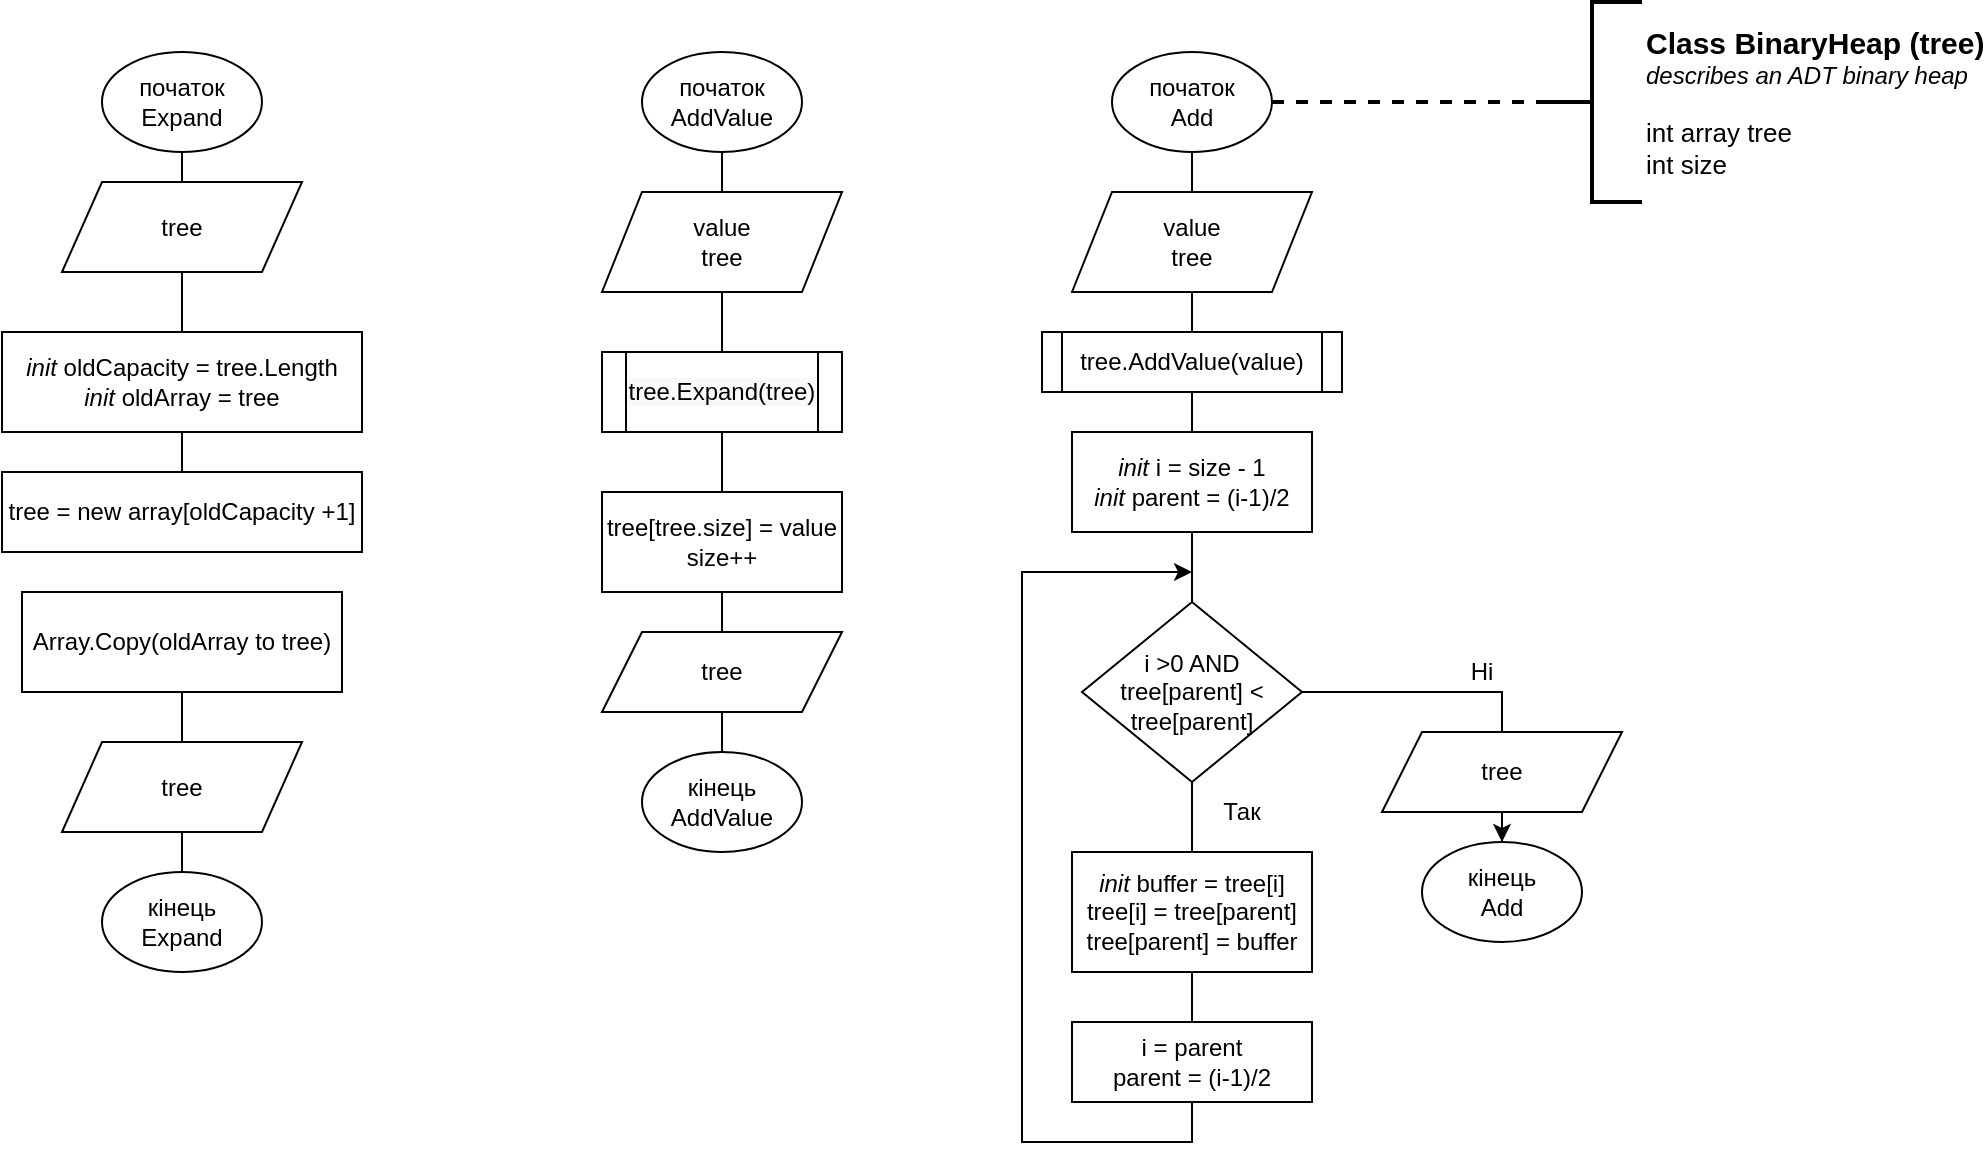 <mxfile version="14.6.10" type="google" pages="4"><diagram id="XVllFkp0SA7vPWTnbXvZ" name="Add"><mxGraphModel dx="2012" dy="635" grid="1" gridSize="10" guides="1" tooltips="1" connect="1" arrows="1" fold="1" page="1" pageScale="1" pageWidth="827" pageHeight="1169" math="0" shadow="0"><root><mxCell id="0"/><mxCell id="1" parent="0"/><mxCell id="a5CzFJ3eh84BS8xMGeKN-3" value="" style="edgeStyle=orthogonalEdgeStyle;rounded=0;orthogonalLoop=1;jettySize=auto;html=1;endArrow=none;endFill=0;" edge="1" parent="1" source="a5CzFJ3eh84BS8xMGeKN-1" target="a5CzFJ3eh84BS8xMGeKN-2"><mxGeometry relative="1" as="geometry"/></mxCell><mxCell id="a5CzFJ3eh84BS8xMGeKN-1" value="початок&lt;br&gt;AddValue" style="ellipse;whiteSpace=wrap;html=1;" vertex="1" parent="1"><mxGeometry x="140" y="190" width="80" height="50" as="geometry"/></mxCell><mxCell id="a5CzFJ3eh84BS8xMGeKN-2" value="value&lt;br&gt;tree" style="shape=parallelogram;perimeter=parallelogramPerimeter;whiteSpace=wrap;html=1;fixedSize=1;" vertex="1" parent="1"><mxGeometry x="120" y="260" width="120" height="50" as="geometry"/></mxCell><mxCell id="a5CzFJ3eh84BS8xMGeKN-7" value="" style="edgeStyle=orthogonalEdgeStyle;rounded=0;orthogonalLoop=1;jettySize=auto;html=1;endArrow=none;endFill=0;" edge="1" parent="1" source="a5CzFJ3eh84BS8xMGeKN-6" target="a5CzFJ3eh84BS8xMGeKN-2"><mxGeometry relative="1" as="geometry"/></mxCell><mxCell id="a5CzFJ3eh84BS8xMGeKN-6" value="&lt;span style=&quot;color: rgb(0 , 0 , 0) ; font-family: &amp;#34;helvetica&amp;#34; ; font-size: 12px ; font-style: normal ; font-weight: 400 ; letter-spacing: normal ; text-align: center ; text-indent: 0px ; text-transform: none ; word-spacing: 0px ; background-color: rgb(248 , 249 , 250) ; display: inline ; float: none&quot;&gt;tree.Expand(tree)&lt;/span&gt;" style="shape=process;whiteSpace=wrap;html=1;backgroundOutline=1;" vertex="1" parent="1"><mxGeometry x="120" y="340" width="120" height="40" as="geometry"/></mxCell><mxCell id="a5CzFJ3eh84BS8xMGeKN-9" value="" style="edgeStyle=orthogonalEdgeStyle;rounded=0;orthogonalLoop=1;jettySize=auto;html=1;endArrow=none;endFill=0;" edge="1" parent="1" source="a5CzFJ3eh84BS8xMGeKN-8" target="a5CzFJ3eh84BS8xMGeKN-6"><mxGeometry relative="1" as="geometry"/></mxCell><mxCell id="a5CzFJ3eh84BS8xMGeKN-11" value="" style="edgeStyle=orthogonalEdgeStyle;rounded=0;orthogonalLoop=1;jettySize=auto;html=1;endArrow=none;endFill=0;" edge="1" parent="1" source="a5CzFJ3eh84BS8xMGeKN-8" target="a5CzFJ3eh84BS8xMGeKN-10"><mxGeometry relative="1" as="geometry"/></mxCell><mxCell id="a5CzFJ3eh84BS8xMGeKN-8" value="tree[tree.size] = value&lt;br&gt;size++" style="rounded=0;whiteSpace=wrap;html=1;" vertex="1" parent="1"><mxGeometry x="120" y="410" width="120" height="50" as="geometry"/></mxCell><mxCell id="a5CzFJ3eh84BS8xMGeKN-10" value="tree" style="shape=parallelogram;perimeter=parallelogramPerimeter;whiteSpace=wrap;html=1;fixedSize=1;" vertex="1" parent="1"><mxGeometry x="120" y="480" width="120" height="40" as="geometry"/></mxCell><mxCell id="a5CzFJ3eh84BS8xMGeKN-13" value="" style="edgeStyle=orthogonalEdgeStyle;rounded=0;orthogonalLoop=1;jettySize=auto;html=1;endArrow=none;endFill=0;" edge="1" parent="1" source="a5CzFJ3eh84BS8xMGeKN-12" target="a5CzFJ3eh84BS8xMGeKN-10"><mxGeometry relative="1" as="geometry"/></mxCell><mxCell id="a5CzFJ3eh84BS8xMGeKN-12" value="кінець&lt;br&gt;AddValue" style="ellipse;whiteSpace=wrap;html=1;" vertex="1" parent="1"><mxGeometry x="140" y="540" width="80" height="50" as="geometry"/></mxCell><mxCell id="a5CzFJ3eh84BS8xMGeKN-18" value="" style="edgeStyle=orthogonalEdgeStyle;rounded=0;orthogonalLoop=1;jettySize=auto;html=1;endArrow=none;endFill=0;" edge="1" parent="1" source="a5CzFJ3eh84BS8xMGeKN-14" target="a5CzFJ3eh84BS8xMGeKN-16"><mxGeometry relative="1" as="geometry"/></mxCell><mxCell id="a5CzFJ3eh84BS8xMGeKN-14" value="початок&lt;br&gt;Add" style="ellipse;whiteSpace=wrap;html=1;" vertex="1" parent="1"><mxGeometry x="375" y="190" width="80" height="50" as="geometry"/></mxCell><mxCell id="a5CzFJ3eh84BS8xMGeKN-15" value="value&lt;br&gt;tree" style="shape=parallelogram;perimeter=parallelogramPerimeter;whiteSpace=wrap;html=1;fixedSize=1;" vertex="1" parent="1"><mxGeometry x="355" y="260" width="120" height="50" as="geometry"/></mxCell><mxCell id="a5CzFJ3eh84BS8xMGeKN-17" value="" style="edgeStyle=orthogonalEdgeStyle;rounded=0;orthogonalLoop=1;jettySize=auto;html=1;endArrow=none;endFill=0;" edge="1" parent="1" source="a5CzFJ3eh84BS8xMGeKN-16" target="a5CzFJ3eh84BS8xMGeKN-15"><mxGeometry relative="1" as="geometry"/></mxCell><mxCell id="a5CzFJ3eh84BS8xMGeKN-31" value="" style="edgeStyle=orthogonalEdgeStyle;rounded=0;orthogonalLoop=1;jettySize=auto;html=1;endArrow=none;endFill=0;" edge="1" parent="1" source="a5CzFJ3eh84BS8xMGeKN-16" target="a5CzFJ3eh84BS8xMGeKN-19"><mxGeometry relative="1" as="geometry"/></mxCell><mxCell id="a5CzFJ3eh84BS8xMGeKN-16" value="tree.AddValue(value)" style="shape=process;whiteSpace=wrap;html=1;backgroundOutline=1;size=0.067;" vertex="1" parent="1"><mxGeometry x="340" y="330" width="150" height="30" as="geometry"/></mxCell><mxCell id="a5CzFJ3eh84BS8xMGeKN-19" value="&lt;i&gt;init &lt;/i&gt;i = size - 1&lt;br&gt;&lt;i&gt;init &lt;/i&gt;parent = (i-1)/2" style="rounded=0;whiteSpace=wrap;html=1;" vertex="1" parent="1"><mxGeometry x="355" y="380" width="120" height="50" as="geometry"/></mxCell><mxCell id="a5CzFJ3eh84BS8xMGeKN-24" value="" style="edgeStyle=orthogonalEdgeStyle;rounded=0;orthogonalLoop=1;jettySize=auto;html=1;endArrow=none;endFill=0;" edge="1" parent="1" source="a5CzFJ3eh84BS8xMGeKN-20" target="a5CzFJ3eh84BS8xMGeKN-21"><mxGeometry relative="1" as="geometry"/></mxCell><mxCell id="a5CzFJ3eh84BS8xMGeKN-28" style="edgeStyle=orthogonalEdgeStyle;rounded=0;orthogonalLoop=1;jettySize=auto;html=1;entryX=0.5;entryY=0;entryDx=0;entryDy=0;endArrow=none;endFill=0;" edge="1" parent="1" source="a5CzFJ3eh84BS8xMGeKN-20"><mxGeometry relative="1" as="geometry"><mxPoint x="570" y="540" as="targetPoint"/><Array as="points"><mxPoint x="570" y="510"/></Array></mxGeometry></mxCell><mxCell id="a5CzFJ3eh84BS8xMGeKN-30" value="" style="edgeStyle=orthogonalEdgeStyle;rounded=0;orthogonalLoop=1;jettySize=auto;html=1;endArrow=none;endFill=0;" edge="1" parent="1" source="a5CzFJ3eh84BS8xMGeKN-20" target="a5CzFJ3eh84BS8xMGeKN-19"><mxGeometry relative="1" as="geometry"/></mxCell><mxCell id="a5CzFJ3eh84BS8xMGeKN-20" value="i &amp;gt;0 AND&lt;br&gt;tree[parent] &amp;lt; tree[parent]" style="rhombus;whiteSpace=wrap;html=1;" vertex="1" parent="1"><mxGeometry x="360" y="465" width="110" height="90" as="geometry"/></mxCell><mxCell id="a5CzFJ3eh84BS8xMGeKN-23" value="" style="edgeStyle=orthogonalEdgeStyle;rounded=0;orthogonalLoop=1;jettySize=auto;html=1;endArrow=none;endFill=0;" edge="1" parent="1" source="a5CzFJ3eh84BS8xMGeKN-21" target="a5CzFJ3eh84BS8xMGeKN-22"><mxGeometry relative="1" as="geometry"/></mxCell><mxCell id="a5CzFJ3eh84BS8xMGeKN-21" value="init &lt;span style=&quot;font-style: normal&quot;&gt;buffer = tree[i]&lt;br&gt;tree[i] = tree[parent]&lt;br&gt;tree[parent] = buffer&lt;br&gt;&lt;/span&gt;" style="rounded=0;whiteSpace=wrap;html=1;fontStyle=2" vertex="1" parent="1"><mxGeometry x="355" y="590" width="120" height="60" as="geometry"/></mxCell><mxCell id="a5CzFJ3eh84BS8xMGeKN-29" style="edgeStyle=orthogonalEdgeStyle;rounded=0;orthogonalLoop=1;jettySize=auto;html=1;endArrow=classic;endFill=1;exitX=0.5;exitY=1;exitDx=0;exitDy=0;" edge="1" parent="1" source="a5CzFJ3eh84BS8xMGeKN-22"><mxGeometry relative="1" as="geometry"><mxPoint x="415" y="450" as="targetPoint"/><Array as="points"><mxPoint x="415" y="735"/><mxPoint x="330" y="735"/><mxPoint x="330" y="450"/></Array></mxGeometry></mxCell><mxCell id="a5CzFJ3eh84BS8xMGeKN-22" value="i = parent&lt;br&gt;parent = (i-1)/2" style="rounded=0;whiteSpace=wrap;html=1;" vertex="1" parent="1"><mxGeometry x="355" y="675" width="120" height="40" as="geometry"/></mxCell><mxCell id="a5CzFJ3eh84BS8xMGeKN-25" value="Так" style="text;html=1;strokeColor=none;fillColor=none;align=center;verticalAlign=middle;whiteSpace=wrap;rounded=0;" vertex="1" parent="1"><mxGeometry x="420" y="560" width="40" height="20" as="geometry"/></mxCell><mxCell id="a5CzFJ3eh84BS8xMGeKN-26" value="Ні" style="text;html=1;strokeColor=none;fillColor=none;align=center;verticalAlign=middle;whiteSpace=wrap;rounded=0;" vertex="1" parent="1"><mxGeometry x="540" y="490" width="40" height="20" as="geometry"/></mxCell><mxCell id="a5CzFJ3eh84BS8xMGeKN-33" value="" style="edgeStyle=orthogonalEdgeStyle;rounded=0;orthogonalLoop=1;jettySize=auto;html=1;endArrow=classic;endFill=1;" edge="1" parent="1" source="a5CzFJ3eh84BS8xMGeKN-27" target="a5CzFJ3eh84BS8xMGeKN-32"><mxGeometry relative="1" as="geometry"/></mxCell><mxCell id="a5CzFJ3eh84BS8xMGeKN-27" value="tree" style="shape=parallelogram;perimeter=parallelogramPerimeter;whiteSpace=wrap;html=1;fixedSize=1;" vertex="1" parent="1"><mxGeometry x="510" y="530" width="120" height="40" as="geometry"/></mxCell><mxCell id="a5CzFJ3eh84BS8xMGeKN-32" value="кінець&lt;br&gt;Add" style="ellipse;whiteSpace=wrap;html=1;" vertex="1" parent="1"><mxGeometry x="530" y="585" width="80" height="50" as="geometry"/></mxCell><mxCell id="a5CzFJ3eh84BS8xMGeKN-34" value="початок&lt;br&gt;Expand" style="ellipse;whiteSpace=wrap;html=1;" vertex="1" parent="1"><mxGeometry x="-130" y="190" width="80" height="50" as="geometry"/></mxCell><mxCell id="a5CzFJ3eh84BS8xMGeKN-45" value="" style="edgeStyle=orthogonalEdgeStyle;rounded=0;orthogonalLoop=1;jettySize=auto;html=1;endArrow=none;endFill=0;" edge="1" parent="1" source="a5CzFJ3eh84BS8xMGeKN-35"><mxGeometry relative="1" as="geometry"><mxPoint x="-90" y="240" as="targetPoint"/><Array as="points"><mxPoint x="-90" y="255"/><mxPoint x="-90" y="255"/></Array></mxGeometry></mxCell><mxCell id="a5CzFJ3eh84BS8xMGeKN-35" value="tree" style="shape=parallelogram;perimeter=parallelogramPerimeter;whiteSpace=wrap;html=1;fixedSize=1;" vertex="1" parent="1"><mxGeometry x="-150" y="255" width="120" height="45" as="geometry"/></mxCell><mxCell id="a5CzFJ3eh84BS8xMGeKN-37" value="" style="edgeStyle=orthogonalEdgeStyle;rounded=0;orthogonalLoop=1;jettySize=auto;html=1;endArrow=none;endFill=0;" edge="1" parent="1" source="a5CzFJ3eh84BS8xMGeKN-36" target="a5CzFJ3eh84BS8xMGeKN-35"><mxGeometry relative="1" as="geometry"/></mxCell><mxCell id="a5CzFJ3eh84BS8xMGeKN-36" value="init &lt;span style=&quot;font-style: normal&quot;&gt;oldCapacity = tree.Length&lt;/span&gt;&lt;br&gt;init &lt;span style=&quot;font-style: normal&quot;&gt;oldArray = tree&lt;/span&gt;" style="rounded=0;whiteSpace=wrap;html=1;fontStyle=2" vertex="1" parent="1"><mxGeometry x="-180" y="330" width="180" height="50" as="geometry"/></mxCell><mxCell id="a5CzFJ3eh84BS8xMGeKN-39" value="" style="edgeStyle=orthogonalEdgeStyle;rounded=0;orthogonalLoop=1;jettySize=auto;html=1;endArrow=none;endFill=0;" edge="1" parent="1" source="a5CzFJ3eh84BS8xMGeKN-38" target="a5CzFJ3eh84BS8xMGeKN-36"><mxGeometry relative="1" as="geometry"/></mxCell><mxCell id="a5CzFJ3eh84BS8xMGeKN-38" value="tree = new array[oldCapacity +1]" style="rounded=0;whiteSpace=wrap;html=1;" vertex="1" parent="1"><mxGeometry x="-180" y="400" width="180" height="40" as="geometry"/></mxCell><mxCell id="a5CzFJ3eh84BS8xMGeKN-40" value="Array.Copy(oldArray to tree)" style="rounded=0;whiteSpace=wrap;html=1;" vertex="1" parent="1"><mxGeometry x="-170" y="460" width="160" height="50" as="geometry"/></mxCell><mxCell id="a5CzFJ3eh84BS8xMGeKN-42" value="" style="edgeStyle=orthogonalEdgeStyle;rounded=0;orthogonalLoop=1;jettySize=auto;html=1;endArrow=none;endFill=0;" edge="1" parent="1" source="a5CzFJ3eh84BS8xMGeKN-41" target="a5CzFJ3eh84BS8xMGeKN-40"><mxGeometry relative="1" as="geometry"/></mxCell><mxCell id="a5CzFJ3eh84BS8xMGeKN-41" value="tree" style="shape=parallelogram;perimeter=parallelogramPerimeter;whiteSpace=wrap;html=1;fixedSize=1;" vertex="1" parent="1"><mxGeometry x="-150" y="535" width="120" height="45" as="geometry"/></mxCell><mxCell id="a5CzFJ3eh84BS8xMGeKN-44" value="" style="edgeStyle=orthogonalEdgeStyle;rounded=0;orthogonalLoop=1;jettySize=auto;html=1;endArrow=none;endFill=0;" edge="1" parent="1" source="a5CzFJ3eh84BS8xMGeKN-43" target="a5CzFJ3eh84BS8xMGeKN-41"><mxGeometry relative="1" as="geometry"/></mxCell><mxCell id="a5CzFJ3eh84BS8xMGeKN-43" value="кінець&lt;br&gt;Expand" style="ellipse;whiteSpace=wrap;html=1;" vertex="1" parent="1"><mxGeometry x="-130" y="600" width="80" height="50" as="geometry"/></mxCell><mxCell id="gFMzw21PqxbiWUCU50cr-2" value="&lt;font style=&quot;font-size: 15px&quot;&gt;&lt;b&gt;Class BinaryHeap (tree)&lt;/b&gt;&lt;/font&gt;&lt;br&gt;&lt;i&gt;describes an ADT binary heap&lt;/i&gt;&lt;br&gt;&lt;br&gt;&lt;font style=&quot;font-size: 13px&quot;&gt;int array tree&lt;br&gt;int size&lt;/font&gt;" style="strokeWidth=2;html=1;shape=mxgraph.flowchart.annotation_2;align=left;labelPosition=right;pointerEvents=1;" vertex="1" parent="1"><mxGeometry x="590" y="165" width="50" height="100" as="geometry"/></mxCell><mxCell id="gFMzw21PqxbiWUCU50cr-4" value="" style="line;strokeWidth=2;html=1;dashed=1;" vertex="1" parent="1"><mxGeometry x="455" y="210" width="160" height="10" as="geometry"/></mxCell></root></mxGraphModel></diagram><diagram id="WkeDIJgZF9mCQkSNfoaB" name="BuildTree"><mxGraphModel dx="981" dy="526" grid="1" gridSize="10" guides="1" tooltips="1" connect="1" arrows="1" fold="1" page="1" pageScale="1" pageWidth="827" pageHeight="1169" math="0" shadow="0"><root><mxCell id="SK2AETRoUTipH1kO2xMY-0"/><mxCell id="SK2AETRoUTipH1kO2xMY-1" parent="SK2AETRoUTipH1kO2xMY-0"/><mxCell id="SK2AETRoUTipH1kO2xMY-2" value="початок&lt;br&gt;BuildTree" style="ellipse;whiteSpace=wrap;html=1;" vertex="1" parent="SK2AETRoUTipH1kO2xMY-1"><mxGeometry x="260" y="230" width="80" height="50" as="geometry"/></mxCell><mxCell id="SK2AETRoUTipH1kO2xMY-4" value="" style="edgeStyle=orthogonalEdgeStyle;rounded=0;orthogonalLoop=1;jettySize=auto;html=1;endArrow=none;endFill=0;" edge="1" parent="SK2AETRoUTipH1kO2xMY-1" source="SK2AETRoUTipH1kO2xMY-3" target="SK2AETRoUTipH1kO2xMY-2"><mxGeometry relative="1" as="geometry"/></mxCell><mxCell id="SK2AETRoUTipH1kO2xMY-7" value="" style="edgeStyle=orthogonalEdgeStyle;rounded=0;orthogonalLoop=1;jettySize=auto;html=1;endArrow=none;endFill=0;" edge="1" parent="SK2AETRoUTipH1kO2xMY-1" source="SK2AETRoUTipH1kO2xMY-3" target="SK2AETRoUTipH1kO2xMY-5"><mxGeometry relative="1" as="geometry"/></mxCell><mxCell id="SK2AETRoUTipH1kO2xMY-3" value="array" style="shape=parallelogram;perimeter=parallelogramPerimeter;whiteSpace=wrap;html=1;fixedSize=1;" vertex="1" parent="SK2AETRoUTipH1kO2xMY-1"><mxGeometry x="240" y="320" width="120" height="50" as="geometry"/></mxCell><mxCell id="SK2AETRoUTipH1kO2xMY-11" value="" style="edgeStyle=orthogonalEdgeStyle;rounded=0;orthogonalLoop=1;jettySize=auto;html=1;endArrow=none;endFill=0;" edge="1" parent="SK2AETRoUTipH1kO2xMY-1" source="SK2AETRoUTipH1kO2xMY-5" target="SK2AETRoUTipH1kO2xMY-6"><mxGeometry relative="1" as="geometry"/></mxCell><mxCell id="SK2AETRoUTipH1kO2xMY-13" style="edgeStyle=orthogonalEdgeStyle;rounded=0;orthogonalLoop=1;jettySize=auto;html=1;endArrow=none;endFill=0;" edge="1" parent="SK2AETRoUTipH1kO2xMY-1" source="SK2AETRoUTipH1kO2xMY-5" target="SK2AETRoUTipH1kO2xMY-8"><mxGeometry relative="1" as="geometry"/></mxCell><mxCell id="SK2AETRoUTipH1kO2xMY-5" value="i = 0; i &amp;lt; arr.Length; i++" style="shape=hexagon;perimeter=hexagonPerimeter2;whiteSpace=wrap;html=1;fixedSize=1;" vertex="1" parent="SK2AETRoUTipH1kO2xMY-1"><mxGeometry x="215" y="400" width="170" height="50" as="geometry"/></mxCell><mxCell id="SK2AETRoUTipH1kO2xMY-12" style="edgeStyle=orthogonalEdgeStyle;rounded=0;orthogonalLoop=1;jettySize=auto;html=1;entryX=0;entryY=0.5;entryDx=0;entryDy=0;endArrow=classic;endFill=1;" edge="1" parent="SK2AETRoUTipH1kO2xMY-1" source="SK2AETRoUTipH1kO2xMY-6" target="SK2AETRoUTipH1kO2xMY-5"><mxGeometry relative="1" as="geometry"><Array as="points"><mxPoint x="300" y="550"/><mxPoint x="195" y="550"/><mxPoint x="195" y="425"/></Array></mxGeometry></mxCell><mxCell id="SK2AETRoUTipH1kO2xMY-6" value="tree.Add(array[i])" style="shape=process;whiteSpace=wrap;html=1;backgroundOutline=1;" vertex="1" parent="SK2AETRoUTipH1kO2xMY-1"><mxGeometry x="235" y="490" width="130" height="40" as="geometry"/></mxCell><mxCell id="SK2AETRoUTipH1kO2xMY-8" value="tree" style="shape=parallelogram;perimeter=parallelogramPerimeter;whiteSpace=wrap;html=1;fixedSize=1;" vertex="1" parent="SK2AETRoUTipH1kO2xMY-1"><mxGeometry x="440" y="470" width="120" height="50" as="geometry"/></mxCell><mxCell id="SK2AETRoUTipH1kO2xMY-10" value="" style="edgeStyle=orthogonalEdgeStyle;rounded=0;orthogonalLoop=1;jettySize=auto;html=1;endArrow=none;endFill=0;" edge="1" parent="SK2AETRoUTipH1kO2xMY-1" source="SK2AETRoUTipH1kO2xMY-9" target="SK2AETRoUTipH1kO2xMY-8"><mxGeometry relative="1" as="geometry"/></mxCell><mxCell id="SK2AETRoUTipH1kO2xMY-9" value="кінець&lt;br&gt;BuildTree" style="ellipse;whiteSpace=wrap;html=1;" vertex="1" parent="SK2AETRoUTipH1kO2xMY-1"><mxGeometry x="460" y="550" width="80" height="50" as="geometry"/></mxCell><mxCell id="SK2AETRoUTipH1kO2xMY-14" value="Так" style="text;html=1;strokeColor=none;fillColor=none;align=center;verticalAlign=middle;whiteSpace=wrap;rounded=0;" vertex="1" parent="SK2AETRoUTipH1kO2xMY-1"><mxGeometry x="300" y="460" width="40" height="20" as="geometry"/></mxCell><mxCell id="SK2AETRoUTipH1kO2xMY-15" value="Ні" style="text;html=1;strokeColor=none;fillColor=none;align=center;verticalAlign=middle;whiteSpace=wrap;rounded=0;" vertex="1" parent="SK2AETRoUTipH1kO2xMY-1"><mxGeometry x="470" y="400" width="40" height="20" as="geometry"/></mxCell></root></mxGraphModel></diagram><diagram id="hst7Bn8Qke0F0HaHpFId" name="Heapify"><mxGraphModel dx="1673" dy="896" grid="1" gridSize="10" guides="1" tooltips="1" connect="1" arrows="1" fold="1" page="1" pageScale="1" pageWidth="827" pageHeight="1169" math="0" shadow="0"><root><mxCell id="vVsJWOCfhD37XNAbvlFy-0"/><mxCell id="vVsJWOCfhD37XNAbvlFy-1" parent="vVsJWOCfhD37XNAbvlFy-0"/><mxCell id="vVsJWOCfhD37XNAbvlFy-2" value="початок&lt;br&gt;Heapify" style="ellipse;whiteSpace=wrap;html=1;" vertex="1" parent="vVsJWOCfhD37XNAbvlFy-1"><mxGeometry x="320" y="80" width="80" height="50" as="geometry"/></mxCell><mxCell id="vVsJWOCfhD37XNAbvlFy-31" value="" style="edgeStyle=orthogonalEdgeStyle;rounded=0;orthogonalLoop=1;jettySize=auto;html=1;endArrow=none;endFill=0;" edge="1" parent="vVsJWOCfhD37XNAbvlFy-1" source="vVsJWOCfhD37XNAbvlFy-3" target="vVsJWOCfhD37XNAbvlFy-4"><mxGeometry relative="1" as="geometry"/></mxCell><mxCell id="vVsJWOCfhD37XNAbvlFy-32" value="" style="edgeStyle=orthogonalEdgeStyle;rounded=0;orthogonalLoop=1;jettySize=auto;html=1;endArrow=none;endFill=0;" edge="1" parent="vVsJWOCfhD37XNAbvlFy-1" source="vVsJWOCfhD37XNAbvlFy-3" target="vVsJWOCfhD37XNAbvlFy-2"><mxGeometry relative="1" as="geometry"/></mxCell><mxCell id="vVsJWOCfhD37XNAbvlFy-3" value="index&lt;br&gt;tree" style="shape=parallelogram;perimeter=parallelogramPerimeter;whiteSpace=wrap;html=1;fixedSize=1;" vertex="1" parent="vVsJWOCfhD37XNAbvlFy-1"><mxGeometry x="300" y="150" width="120" height="40" as="geometry"/></mxCell><mxCell id="vVsJWOCfhD37XNAbvlFy-4" value="&lt;i&gt;init &lt;/i&gt;leftChild&lt;i&gt;&amp;nbsp;&lt;br&gt;init rightChild&lt;br&gt;init largestChild&lt;br&gt;&lt;/i&gt;" style="rounded=0;whiteSpace=wrap;html=1;" vertex="1" parent="vVsJWOCfhD37XNAbvlFy-1"><mxGeometry x="300" y="220" width="120" height="60" as="geometry"/></mxCell><mxCell id="vVsJWOCfhD37XNAbvlFy-33" value="" style="edgeStyle=orthogonalEdgeStyle;rounded=0;orthogonalLoop=1;jettySize=auto;html=1;endArrow=none;endFill=0;" edge="1" parent="vVsJWOCfhD37XNAbvlFy-1" source="vVsJWOCfhD37XNAbvlFy-5" target="vVsJWOCfhD37XNAbvlFy-4"><mxGeometry relative="1" as="geometry"/></mxCell><mxCell id="vVsJWOCfhD37XNAbvlFy-5" value="true" style="rhombus;whiteSpace=wrap;html=1;" vertex="1" parent="vVsJWOCfhD37XNAbvlFy-1"><mxGeometry x="320" y="310" width="80" height="70" as="geometry"/></mxCell><mxCell id="vVsJWOCfhD37XNAbvlFy-34" value="" style="edgeStyle=orthogonalEdgeStyle;rounded=0;orthogonalLoop=1;jettySize=auto;html=1;endArrow=none;endFill=0;" edge="1" parent="vVsJWOCfhD37XNAbvlFy-1" source="vVsJWOCfhD37XNAbvlFy-6" target="vVsJWOCfhD37XNAbvlFy-5"><mxGeometry relative="1" as="geometry"/></mxCell><mxCell id="vVsJWOCfhD37XNAbvlFy-6" value="&lt;i style=&quot;color: rgb(0 , 0 , 0) ; font-family: &amp;#34;helvetica&amp;#34; ; font-size: 12px ; font-weight: 400 ; letter-spacing: normal ; text-align: center ; text-indent: 0px ; text-transform: none ; word-spacing: 0px ; background-color: rgb(248 , 249 , 250)&quot;&gt;&lt;span&gt;&amp;nbsp;&lt;/span&gt;&lt;/i&gt;&lt;span style=&quot;color: rgb(0 , 0 , 0) ; font-family: &amp;#34;helvetica&amp;#34; ; font-size: 12px ; font-style: normal ; font-weight: 400 ; letter-spacing: normal ; text-align: center ; text-indent: 0px ; text-transform: none ; word-spacing: 0px ; background-color: rgb(248 , 249 , 250) ; display: inline ; float: none&quot;&gt;leftChild = 2*index +1&lt;/span&gt;&lt;i style=&quot;color: rgb(0 , 0 , 0) ; font-family: &amp;#34;helvetica&amp;#34; ; font-size: 12px ; font-weight: 400 ; letter-spacing: normal ; text-align: center ; text-indent: 0px ; text-transform: none ; word-spacing: 0px ; background-color: rgb(248 , 249 , 250)&quot;&gt;&amp;nbsp;&lt;br&gt;rightChild&amp;nbsp;&lt;/i&gt;&lt;span style=&quot;font-family: &amp;#34;helvetica&amp;#34;&quot;&gt;= 2*index +2&lt;/span&gt;&lt;i style=&quot;font-family: &amp;#34;helvetica&amp;#34;&quot;&gt;&amp;nbsp;&lt;/i&gt;&lt;i style=&quot;color: rgb(0 , 0 , 0) ; font-family: &amp;#34;helvetica&amp;#34; ; font-size: 12px ; font-weight: 400 ; letter-spacing: normal ; text-align: center ; text-indent: 0px ; text-transform: none ; word-spacing: 0px ; background-color: rgb(248 , 249 , 250)&quot;&gt;&lt;br&gt;largestChild = index&lt;/i&gt;" style="rounded=0;whiteSpace=wrap;html=1;" vertex="1" parent="vVsJWOCfhD37XNAbvlFy-1"><mxGeometry x="270" y="400" width="180" height="60" as="geometry"/></mxCell><mxCell id="vVsJWOCfhD37XNAbvlFy-12" style="edgeStyle=orthogonalEdgeStyle;rounded=0;orthogonalLoop=1;jettySize=auto;html=1;entryX=0.5;entryY=0;entryDx=0;entryDy=0;endArrow=none;endFill=0;exitX=1;exitY=0.5;exitDx=0;exitDy=0;" edge="1" parent="vVsJWOCfhD37XNAbvlFy-1" source="vVsJWOCfhD37XNAbvlFy-7" target="vVsJWOCfhD37XNAbvlFy-11"><mxGeometry relative="1" as="geometry"/></mxCell><mxCell id="vVsJWOCfhD37XNAbvlFy-14" style="edgeStyle=orthogonalEdgeStyle;rounded=0;orthogonalLoop=1;jettySize=auto;html=1;endArrow=none;endFill=0;exitX=0;exitY=0.5;exitDx=0;exitDy=0;" edge="1" parent="vVsJWOCfhD37XNAbvlFy-1" source="vVsJWOCfhD37XNAbvlFy-7" target="vVsJWOCfhD37XNAbvlFy-9"><mxGeometry relative="1" as="geometry"><Array as="points"><mxPoint x="210" y="530"/><mxPoint x="210" y="670"/><mxPoint x="360" y="670"/></Array></mxGeometry></mxCell><mxCell id="vVsJWOCfhD37XNAbvlFy-35" value="" style="edgeStyle=orthogonalEdgeStyle;rounded=0;orthogonalLoop=1;jettySize=auto;html=1;endArrow=none;endFill=0;" edge="1" parent="vVsJWOCfhD37XNAbvlFy-1" source="vVsJWOCfhD37XNAbvlFy-7" target="vVsJWOCfhD37XNAbvlFy-6"><mxGeometry relative="1" as="geometry"/></mxCell><mxCell id="vVsJWOCfhD37XNAbvlFy-7" value="leftChild &amp;lt; tree.size AND&lt;br&gt;tree[leftChild] &amp;gt; tree[largestChild]&lt;br&gt;&amp;nbsp;" style="rhombus;whiteSpace=wrap;html=1;" vertex="1" parent="vVsJWOCfhD37XNAbvlFy-1"><mxGeometry x="250" y="480" width="220" height="100" as="geometry"/></mxCell><mxCell id="vVsJWOCfhD37XNAbvlFy-20" style="edgeStyle=orthogonalEdgeStyle;rounded=0;orthogonalLoop=1;jettySize=auto;html=1;entryX=0.5;entryY=0;entryDx=0;entryDy=0;endArrow=none;endFill=0;exitX=1;exitY=0.5;exitDx=0;exitDy=0;" edge="1" parent="vVsJWOCfhD37XNAbvlFy-1" source="vVsJWOCfhD37XNAbvlFy-9" target="vVsJWOCfhD37XNAbvlFy-16"><mxGeometry relative="1" as="geometry"/></mxCell><mxCell id="vVsJWOCfhD37XNAbvlFy-9" value="&lt;span style=&quot;color: rgb(0 , 0 , 0) ; font-family: &amp;#34;helvetica&amp;#34; ; font-size: 12px ; font-style: normal ; font-weight: 400 ; letter-spacing: normal ; text-align: center ; text-indent: 0px ; text-transform: none ; word-spacing: 0px ; background-color: rgb(248 , 249 , 250) ; display: inline ; float: none&quot;&gt;rightChild &amp;lt; tree.size AND&lt;/span&gt;&lt;br style=&quot;color: rgb(0 , 0 , 0) ; font-family: &amp;#34;helvetica&amp;#34; ; font-size: 12px ; font-style: normal ; font-weight: 400 ; letter-spacing: normal ; text-align: center ; text-indent: 0px ; text-transform: none ; word-spacing: 0px ; background-color: rgb(248 , 249 , 250)&quot;&gt;&lt;span style=&quot;color: rgb(0 , 0 , 0) ; font-family: &amp;#34;helvetica&amp;#34; ; font-size: 12px ; font-style: normal ; font-weight: 400 ; letter-spacing: normal ; text-align: center ; text-indent: 0px ; text-transform: none ; word-spacing: 0px ; background-color: rgb(248 , 249 , 250) ; display: inline ; float: none&quot;&gt;tree[rightChild] &amp;gt; tree[largestChild]&lt;/span&gt;&lt;br style=&quot;color: rgb(0 , 0 , 0) ; font-family: &amp;#34;helvetica&amp;#34; ; font-size: 12px ; font-style: normal ; font-weight: 400 ; letter-spacing: normal ; text-align: center ; text-indent: 0px ; text-transform: none ; word-spacing: 0px ; background-color: rgb(248 , 249 , 250)&quot;&gt;&lt;span style=&quot;color: rgb(0 , 0 , 0) ; font-family: &amp;#34;helvetica&amp;#34; ; font-size: 12px ; font-style: normal ; font-weight: 400 ; letter-spacing: normal ; text-align: center ; text-indent: 0px ; text-transform: none ; word-spacing: 0px ; background-color: rgb(248 , 249 , 250) ; display: inline ; float: none&quot;&gt;&amp;nbsp;&lt;/span&gt;" style="rhombus;whiteSpace=wrap;html=1;" vertex="1" parent="vVsJWOCfhD37XNAbvlFy-1"><mxGeometry x="240" y="700" width="240" height="80" as="geometry"/></mxCell><mxCell id="vVsJWOCfhD37XNAbvlFy-10" value="Так" style="text;html=1;strokeColor=none;fillColor=none;align=center;verticalAlign=middle;whiteSpace=wrap;rounded=0;" vertex="1" parent="vVsJWOCfhD37XNAbvlFy-1"><mxGeometry x="490" y="510" width="40" height="20" as="geometry"/></mxCell><mxCell id="vVsJWOCfhD37XNAbvlFy-13" style="edgeStyle=orthogonalEdgeStyle;rounded=0;orthogonalLoop=1;jettySize=auto;html=1;entryX=0.5;entryY=0;entryDx=0;entryDy=0;endArrow=none;endFill=0;" edge="1" parent="vVsJWOCfhD37XNAbvlFy-1" source="vVsJWOCfhD37XNAbvlFy-11" target="vVsJWOCfhD37XNAbvlFy-9"><mxGeometry relative="1" as="geometry"/></mxCell><mxCell id="vVsJWOCfhD37XNAbvlFy-11" value="largestChild = leftChild" style="rounded=0;whiteSpace=wrap;html=1;" vertex="1" parent="vVsJWOCfhD37XNAbvlFy-1"><mxGeometry x="450" y="590" width="130" height="50" as="geometry"/></mxCell><mxCell id="vVsJWOCfhD37XNAbvlFy-15" value="Ні" style="text;html=1;strokeColor=none;fillColor=none;align=center;verticalAlign=middle;whiteSpace=wrap;rounded=0;" vertex="1" parent="vVsJWOCfhD37XNAbvlFy-1"><mxGeometry x="200" y="510" width="40" height="20" as="geometry"/></mxCell><mxCell id="vVsJWOCfhD37XNAbvlFy-21" style="edgeStyle=orthogonalEdgeStyle;rounded=0;orthogonalLoop=1;jettySize=auto;html=1;entryX=0.5;entryY=0;entryDx=0;entryDy=0;endArrow=none;endFill=0;" edge="1" parent="vVsJWOCfhD37XNAbvlFy-1" source="vVsJWOCfhD37XNAbvlFy-16" target="vVsJWOCfhD37XNAbvlFy-19"><mxGeometry relative="1" as="geometry"><Array as="points"><mxPoint x="520" y="880"/><mxPoint x="350" y="880"/></Array></mxGeometry></mxCell><mxCell id="vVsJWOCfhD37XNAbvlFy-16" value="largestChild = rightChild" style="rounded=0;whiteSpace=wrap;html=1;" vertex="1" parent="vVsJWOCfhD37XNAbvlFy-1"><mxGeometry x="450" y="790" width="140" height="50" as="geometry"/></mxCell><mxCell id="vVsJWOCfhD37XNAbvlFy-17" style="edgeStyle=orthogonalEdgeStyle;rounded=0;orthogonalLoop=1;jettySize=auto;html=1;endArrow=none;endFill=0;exitX=0;exitY=0.5;exitDx=0;exitDy=0;" edge="1" parent="vVsJWOCfhD37XNAbvlFy-1"><mxGeometry relative="1" as="geometry"><mxPoint x="240" y="740" as="sourcePoint"/><mxPoint x="350" y="910" as="targetPoint"/><Array as="points"><mxPoint x="200" y="740"/><mxPoint x="200" y="880"/><mxPoint x="350" y="880"/></Array></mxGeometry></mxCell><mxCell id="vVsJWOCfhD37XNAbvlFy-18" value="Ні" style="text;html=1;strokeColor=none;fillColor=none;align=center;verticalAlign=middle;whiteSpace=wrap;rounded=0;" vertex="1" parent="vVsJWOCfhD37XNAbvlFy-1"><mxGeometry x="180" y="720" width="40" height="20" as="geometry"/></mxCell><mxCell id="vVsJWOCfhD37XNAbvlFy-24" style="edgeStyle=orthogonalEdgeStyle;rounded=0;orthogonalLoop=1;jettySize=auto;html=1;entryX=0.5;entryY=0;entryDx=0;entryDy=0;endArrow=none;endFill=0;" edge="1" parent="vVsJWOCfhD37XNAbvlFy-1" source="vVsJWOCfhD37XNAbvlFy-19" target="vVsJWOCfhD37XNAbvlFy-23"><mxGeometry relative="1" as="geometry"/></mxCell><mxCell id="vVsJWOCfhD37XNAbvlFy-29" style="edgeStyle=orthogonalEdgeStyle;rounded=0;orthogonalLoop=1;jettySize=auto;html=1;entryX=0.458;entryY=0;entryDx=0;entryDy=0;entryPerimeter=0;endArrow=none;endFill=0;" edge="1" parent="vVsJWOCfhD37XNAbvlFy-1" source="vVsJWOCfhD37XNAbvlFy-19" target="vVsJWOCfhD37XNAbvlFy-27"><mxGeometry relative="1" as="geometry"><Array as="points"><mxPoint x="203" y="940"/></Array></mxGeometry></mxCell><mxCell id="vVsJWOCfhD37XNAbvlFy-19" value="largestChild == index" style="rhombus;whiteSpace=wrap;html=1;" vertex="1" parent="vVsJWOCfhD37XNAbvlFy-1"><mxGeometry x="280" y="900" width="140" height="80" as="geometry"/></mxCell><mxCell id="vVsJWOCfhD37XNAbvlFy-22" value="Так" style="text;html=1;strokeColor=none;fillColor=none;align=center;verticalAlign=middle;whiteSpace=wrap;rounded=0;" vertex="1" parent="vVsJWOCfhD37XNAbvlFy-1"><mxGeometry x="495" y="720" width="40" height="20" as="geometry"/></mxCell><mxCell id="vVsJWOCfhD37XNAbvlFy-23" value="кінець&lt;br&gt;Heapify" style="ellipse;whiteSpace=wrap;html=1;" vertex="1" parent="vVsJWOCfhD37XNAbvlFy-1"><mxGeometry x="430" y="1000" width="90" height="50" as="geometry"/></mxCell><mxCell id="vVsJWOCfhD37XNAbvlFy-25" value="Так" style="text;html=1;strokeColor=none;fillColor=none;align=center;verticalAlign=middle;whiteSpace=wrap;rounded=0;" vertex="1" parent="vVsJWOCfhD37XNAbvlFy-1"><mxGeometry x="450" y="910" width="40" height="20" as="geometry"/></mxCell><mxCell id="vVsJWOCfhD37XNAbvlFy-26" value="init &lt;span style=&quot;font-style: normal&quot;&gt;buffer = tree[index]&lt;/span&gt;" style="rounded=0;whiteSpace=wrap;html=1;fontStyle=2" vertex="1" parent="vVsJWOCfhD37XNAbvlFy-1"><mxGeometry x="130" y="1000" width="160" height="40" as="geometry"/></mxCell><mxCell id="vVsJWOCfhD37XNAbvlFy-30" style="edgeStyle=orthogonalEdgeStyle;rounded=0;orthogonalLoop=1;jettySize=auto;html=1;endArrow=classic;endFill=1;" edge="1" parent="vVsJWOCfhD37XNAbvlFy-1" source="vVsJWOCfhD37XNAbvlFy-27"><mxGeometry relative="1" as="geometry"><mxPoint x="360" y="300" as="targetPoint"/><Array as="points"><mxPoint x="210" y="1140"/><mxPoint x="90" y="1140"/><mxPoint x="90" y="300"/></Array></mxGeometry></mxCell><mxCell id="vVsJWOCfhD37XNAbvlFy-27" value="tree[i] = tree[largestChild]&lt;br&gt;tree[largestChild] = buffer&lt;br&gt;index = largestChild" style="rounded=0;whiteSpace=wrap;html=1;" vertex="1" parent="vVsJWOCfhD37XNAbvlFy-1"><mxGeometry x="130" y="1060" width="160" height="60" as="geometry"/></mxCell><mxCell id="vVsJWOCfhD37XNAbvlFy-28" value="Ні" style="text;html=1;strokeColor=none;fillColor=none;align=center;verticalAlign=middle;whiteSpace=wrap;rounded=0;" vertex="1" parent="vVsJWOCfhD37XNAbvlFy-1"><mxGeometry x="190" y="920" width="40" height="20" as="geometry"/></mxCell></root></mxGraphModel></diagram><diagram id="u1f4-QVSquTzFmDl7-5-" name="isHeap"><mxGraphModel dx="1422" dy="762" grid="1" gridSize="10" guides="1" tooltips="1" connect="1" arrows="1" fold="1" page="1" pageScale="1" pageWidth="827" pageHeight="1169" math="0" shadow="0"><root><mxCell id="3dVydFizhhJeqfz94ieu-0"/><mxCell id="3dVydFizhhJeqfz94ieu-1" parent="3dVydFizhhJeqfz94ieu-0"/><mxCell id="3dVydFizhhJeqfz94ieu-2" value="початок&lt;br&gt;IsHeap" style="ellipse;whiteSpace=wrap;html=1;" vertex="1" parent="3dVydFizhhJeqfz94ieu-1"><mxGeometry x="310" y="130" width="80" height="50" as="geometry"/></mxCell><mxCell id="3dVydFizhhJeqfz94ieu-4" value="" style="edgeStyle=orthogonalEdgeStyle;rounded=0;orthogonalLoop=1;jettySize=auto;html=1;endArrow=none;endFill=0;" edge="1" parent="3dVydFizhhJeqfz94ieu-1" source="3dVydFizhhJeqfz94ieu-3" target="3dVydFizhhJeqfz94ieu-2"><mxGeometry relative="1" as="geometry"/></mxCell><mxCell id="3dVydFizhhJeqfz94ieu-34" value="" style="edgeStyle=orthogonalEdgeStyle;rounded=0;orthogonalLoop=1;jettySize=auto;html=1;endArrow=none;endFill=0;" edge="1" parent="3dVydFizhhJeqfz94ieu-1" source="3dVydFizhhJeqfz94ieu-3" target="3dVydFizhhJeqfz94ieu-6"><mxGeometry relative="1" as="geometry"/></mxCell><mxCell id="3dVydFizhhJeqfz94ieu-3" value="array" style="shape=parallelogram;perimeter=parallelogramPerimeter;whiteSpace=wrap;html=1;fixedSize=1;" vertex="1" parent="3dVydFizhhJeqfz94ieu-1"><mxGeometry x="290" y="210" width="120" height="50" as="geometry"/></mxCell><mxCell id="3dVydFizhhJeqfz94ieu-30" style="edgeStyle=orthogonalEdgeStyle;rounded=0;orthogonalLoop=1;jettySize=auto;html=1;entryX=0.5;entryY=0;entryDx=0;entryDy=0;endArrow=none;endFill=0;" edge="1" parent="3dVydFizhhJeqfz94ieu-1" source="3dVydFizhhJeqfz94ieu-6" target="3dVydFizhhJeqfz94ieu-24"><mxGeometry relative="1" as="geometry"/></mxCell><mxCell id="3dVydFizhhJeqfz94ieu-31" value="" style="edgeStyle=orthogonalEdgeStyle;rounded=0;orthogonalLoop=1;jettySize=auto;html=1;endArrow=none;endFill=0;" edge="1" parent="3dVydFizhhJeqfz94ieu-1" source="3dVydFizhhJeqfz94ieu-6" target="3dVydFizhhJeqfz94ieu-7"><mxGeometry relative="1" as="geometry"/></mxCell><mxCell id="3dVydFizhhJeqfz94ieu-6" value="i = 0; i &amp;lt;= (array.Length - 2)/2; i++" style="shape=hexagon;perimeter=hexagonPerimeter2;whiteSpace=wrap;html=1;fixedSize=1;" vertex="1" parent="3dVydFizhhJeqfz94ieu-1"><mxGeometry x="250" y="310" width="200" height="50" as="geometry"/></mxCell><mxCell id="3dVydFizhhJeqfz94ieu-18" style="edgeStyle=orthogonalEdgeStyle;rounded=0;orthogonalLoop=1;jettySize=auto;html=1;entryX=0.5;entryY=0;entryDx=0;entryDy=0;endArrow=none;endFill=0;exitX=0;exitY=0.5;exitDx=0;exitDy=0;" edge="1" parent="3dVydFizhhJeqfz94ieu-1" source="3dVydFizhhJeqfz94ieu-7" target="3dVydFizhhJeqfz94ieu-10"><mxGeometry relative="1" as="geometry"/></mxCell><mxCell id="3dVydFizhhJeqfz94ieu-7" value="array[2*i +1] &amp;gt; array[i]" style="rhombus;whiteSpace=wrap;html=1;" vertex="1" parent="3dVydFizhhJeqfz94ieu-1"><mxGeometry x="275" y="410" width="150" height="80" as="geometry"/></mxCell><mxCell id="3dVydFizhhJeqfz94ieu-9" style="edgeStyle=orthogonalEdgeStyle;rounded=0;orthogonalLoop=1;jettySize=auto;html=1;entryX=1;entryY=0.5;entryDx=0;entryDy=0;endArrow=none;endFill=0;" edge="1" parent="3dVydFizhhJeqfz94ieu-1" source="3dVydFizhhJeqfz94ieu-8" target="3dVydFizhhJeqfz94ieu-7"><mxGeometry relative="1" as="geometry"/></mxCell><mxCell id="3dVydFizhhJeqfz94ieu-8" value="false" style="shape=parallelogram;perimeter=parallelogramPerimeter;whiteSpace=wrap;html=1;fixedSize=1;" vertex="1" parent="3dVydFizhhJeqfz94ieu-1"><mxGeometry x="400" y="500" width="120" height="40" as="geometry"/></mxCell><mxCell id="3dVydFizhhJeqfz94ieu-23" style="edgeStyle=orthogonalEdgeStyle;rounded=0;orthogonalLoop=1;jettySize=auto;html=1;entryX=0;entryY=0.5;entryDx=0;entryDy=0;endArrow=classic;endFill=1;" edge="1" parent="3dVydFizhhJeqfz94ieu-1" source="3dVydFizhhJeqfz94ieu-10" target="3dVydFizhhJeqfz94ieu-6"><mxGeometry relative="1" as="geometry"><Array as="points"><mxPoint x="20" y="545"/><mxPoint x="20" y="335"/></Array></mxGeometry></mxCell><mxCell id="3dVydFizhhJeqfz94ieu-10" value="2*i+2 &amp;lt; array.Length&lt;br&gt;AND&lt;br&gt;array[2*i +2] &amp;gt; array[i]" style="rhombus;whiteSpace=wrap;html=1;" vertex="1" parent="3dVydFizhhJeqfz94ieu-1"><mxGeometry x="80" y="500" width="200" height="90" as="geometry"/></mxCell><mxCell id="3dVydFizhhJeqfz94ieu-11" style="edgeStyle=orthogonalEdgeStyle;rounded=0;orthogonalLoop=1;jettySize=auto;html=1;entryX=1;entryY=0.5;entryDx=0;entryDy=0;endArrow=none;endFill=0;" edge="1" parent="3dVydFizhhJeqfz94ieu-1" source="3dVydFizhhJeqfz94ieu-12" target="3dVydFizhhJeqfz94ieu-10"><mxGeometry relative="1" as="geometry"/></mxCell><mxCell id="3dVydFizhhJeqfz94ieu-12" value="false" style="shape=parallelogram;perimeter=parallelogramPerimeter;whiteSpace=wrap;html=1;fixedSize=1;" vertex="1" parent="3dVydFizhhJeqfz94ieu-1"><mxGeometry x="255" y="600" width="120" height="40" as="geometry"/></mxCell><mxCell id="3dVydFizhhJeqfz94ieu-14" value="" style="edgeStyle=orthogonalEdgeStyle;rounded=0;orthogonalLoop=1;jettySize=auto;html=1;endArrow=none;endFill=0;" edge="1" parent="3dVydFizhhJeqfz94ieu-1" source="3dVydFizhhJeqfz94ieu-13" target="3dVydFizhhJeqfz94ieu-8"><mxGeometry relative="1" as="geometry"/></mxCell><mxCell id="3dVydFizhhJeqfz94ieu-13" value="1" style="ellipse;whiteSpace=wrap;html=1;aspect=fixed;" vertex="1" parent="3dVydFizhhJeqfz94ieu-1"><mxGeometry x="440" y="570" width="40" height="40" as="geometry"/></mxCell><mxCell id="3dVydFizhhJeqfz94ieu-15" value="false" style="shape=parallelogram;perimeter=parallelogramPerimeter;whiteSpace=wrap;html=1;fixedSize=1;" vertex="1" parent="3dVydFizhhJeqfz94ieu-1"><mxGeometry x="255" y="600" width="120" height="40" as="geometry"/></mxCell><mxCell id="3dVydFizhhJeqfz94ieu-16" value="" style="edgeStyle=orthogonalEdgeStyle;rounded=0;orthogonalLoop=1;jettySize=auto;html=1;endArrow=none;endFill=0;" edge="1" parent="3dVydFizhhJeqfz94ieu-1" source="3dVydFizhhJeqfz94ieu-17" target="3dVydFizhhJeqfz94ieu-15"><mxGeometry relative="1" as="geometry"/></mxCell><mxCell id="3dVydFizhhJeqfz94ieu-17" value="1" style="ellipse;whiteSpace=wrap;html=1;aspect=fixed;" vertex="1" parent="3dVydFizhhJeqfz94ieu-1"><mxGeometry x="295" y="670" width="40" height="40" as="geometry"/></mxCell><mxCell id="3dVydFizhhJeqfz94ieu-19" value="Ні" style="text;html=1;strokeColor=none;fillColor=none;align=center;verticalAlign=middle;whiteSpace=wrap;rounded=0;" vertex="1" parent="3dVydFizhhJeqfz94ieu-1"><mxGeometry x="160" y="430" width="40" height="20" as="geometry"/></mxCell><mxCell id="3dVydFizhhJeqfz94ieu-20" value="Так" style="text;html=1;strokeColor=none;fillColor=none;align=center;verticalAlign=middle;whiteSpace=wrap;rounded=0;" vertex="1" parent="3dVydFizhhJeqfz94ieu-1"><mxGeometry x="440" y="430" width="40" height="20" as="geometry"/></mxCell><mxCell id="3dVydFizhhJeqfz94ieu-21" value="Так" style="text;html=1;strokeColor=none;fillColor=none;align=center;verticalAlign=middle;whiteSpace=wrap;rounded=0;" vertex="1" parent="3dVydFizhhJeqfz94ieu-1"><mxGeometry x="290" y="520" width="40" height="20" as="geometry"/></mxCell><mxCell id="3dVydFizhhJeqfz94ieu-22" value="Ні" style="text;html=1;strokeColor=none;fillColor=none;align=center;verticalAlign=middle;whiteSpace=wrap;rounded=0;" vertex="1" parent="3dVydFizhhJeqfz94ieu-1"><mxGeometry x="10" y="520" width="50" height="30" as="geometry"/></mxCell><mxCell id="3dVydFizhhJeqfz94ieu-24" value="true" style="shape=parallelogram;perimeter=parallelogramPerimeter;whiteSpace=wrap;html=1;fixedSize=1;" vertex="1" parent="3dVydFizhhJeqfz94ieu-1"><mxGeometry x="530" y="380" width="120" height="40" as="geometry"/></mxCell><mxCell id="3dVydFizhhJeqfz94ieu-27" value="" style="edgeStyle=orthogonalEdgeStyle;rounded=0;orthogonalLoop=1;jettySize=auto;html=1;endArrow=none;endFill=0;" edge="1" parent="3dVydFizhhJeqfz94ieu-1" source="3dVydFizhhJeqfz94ieu-26" target="3dVydFizhhJeqfz94ieu-24"><mxGeometry relative="1" as="geometry"/></mxCell><mxCell id="3dVydFizhhJeqfz94ieu-26" value="кінець&lt;br&gt;isHeap" style="ellipse;whiteSpace=wrap;html=1;" vertex="1" parent="3dVydFizhhJeqfz94ieu-1"><mxGeometry x="541.25" y="490" width="97.5" height="60" as="geometry"/></mxCell><mxCell id="3dVydFizhhJeqfz94ieu-29" value="" style="edgeStyle=orthogonalEdgeStyle;rounded=0;orthogonalLoop=1;jettySize=auto;html=1;endArrow=none;endFill=0;" edge="1" parent="3dVydFizhhJeqfz94ieu-1" source="3dVydFizhhJeqfz94ieu-28" target="3dVydFizhhJeqfz94ieu-26"><mxGeometry relative="1" as="geometry"><Array as="points"><mxPoint x="590" y="460"/></Array></mxGeometry></mxCell><mxCell id="3dVydFizhhJeqfz94ieu-28" value="1" style="ellipse;whiteSpace=wrap;html=1;aspect=fixed;" vertex="1" parent="3dVydFizhhJeqfz94ieu-1"><mxGeometry x="620" y="440" width="40" height="40" as="geometry"/></mxCell><mxCell id="3dVydFizhhJeqfz94ieu-32" value="Так" style="text;html=1;strokeColor=none;fillColor=none;align=center;verticalAlign=middle;whiteSpace=wrap;rounded=0;" vertex="1" parent="3dVydFizhhJeqfz94ieu-1"><mxGeometry x="350" y="380" width="40" height="20" as="geometry"/></mxCell><mxCell id="3dVydFizhhJeqfz94ieu-33" value="Ні" style="text;html=1;strokeColor=none;fillColor=none;align=center;verticalAlign=middle;whiteSpace=wrap;rounded=0;" vertex="1" parent="3dVydFizhhJeqfz94ieu-1"><mxGeometry x="560" y="310" width="40" height="20" as="geometry"/></mxCell></root></mxGraphModel></diagram></mxfile>